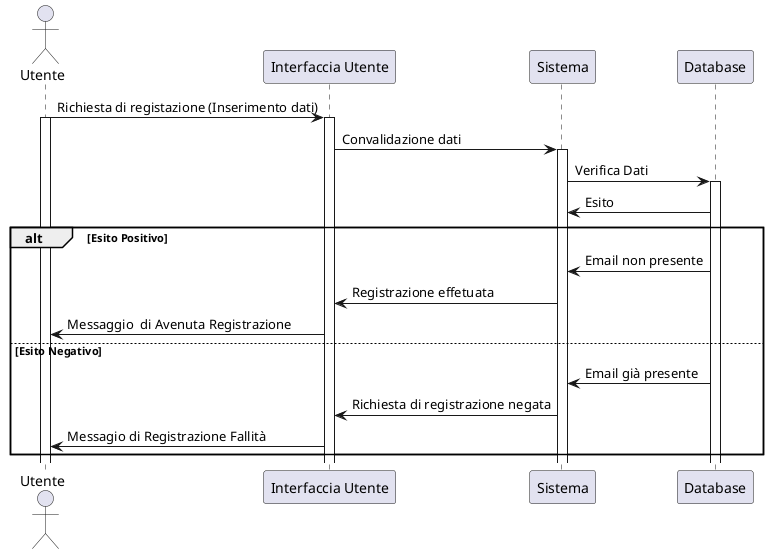 @startuml
actor Utente

participant "Interfaccia Utente" as UI
participant "Sistema" as SI
participant "Database" as DB

Utente -> UI : Richiesta di registazione (Inserimento dati)
activate Utente
activate UI
UI -> SI : Convalidazione dati
activate SI
SI -> DB : Verifica Dati
activate DB
DB ->SI : Esito

alt Esito Positivo
DB -> SI : Email non presente
SI -> UI : Registrazione effetuata
UI -> Utente: Messaggio  di Avenuta Registrazione 
else Esito Negativo
DB -> SI : Email già presente
SI -> UI : Richiesta di registrazione negata
UI -> Utente: Messagio di Registrazione Fallità
end

@enduml